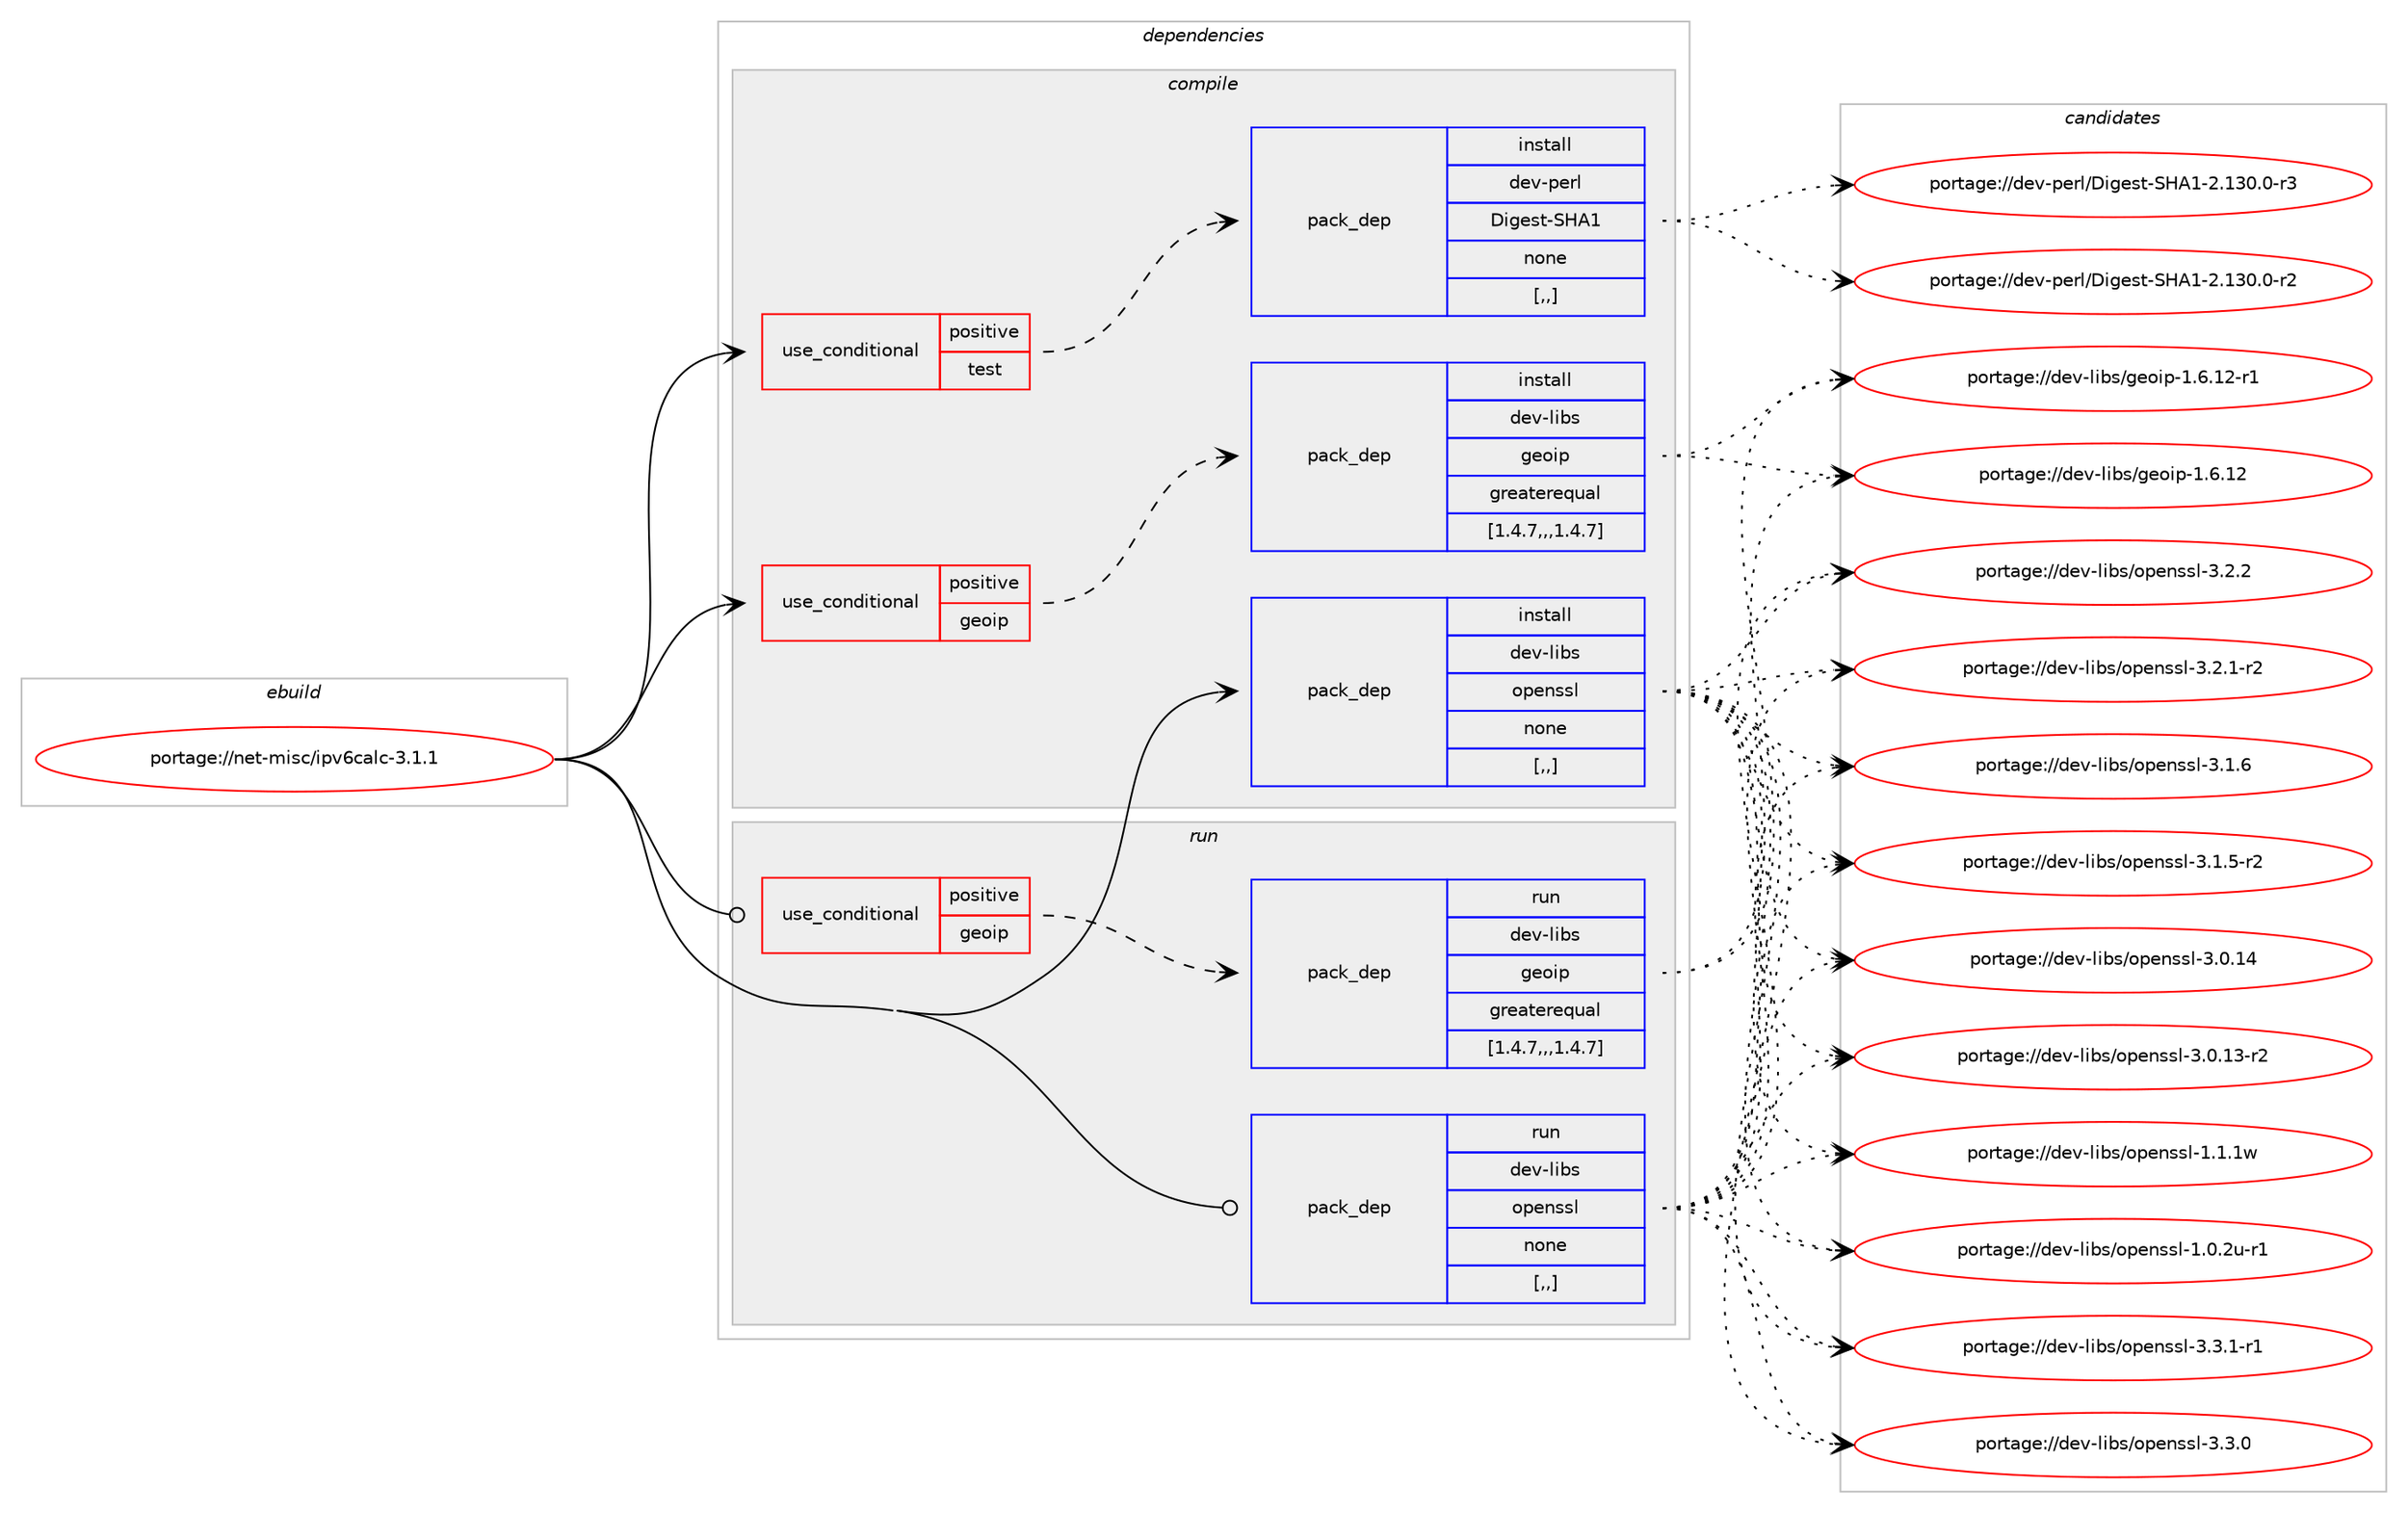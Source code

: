 digraph prolog {

# *************
# Graph options
# *************

newrank=true;
concentrate=true;
compound=true;
graph [rankdir=LR,fontname=Helvetica,fontsize=10,ranksep=1.5];#, ranksep=2.5, nodesep=0.2];
edge  [arrowhead=vee];
node  [fontname=Helvetica,fontsize=10];

# **********
# The ebuild
# **********

subgraph cluster_leftcol {
color=gray;
label=<<i>ebuild</i>>;
id [label="portage://net-misc/ipv6calc-3.1.1", color=red, width=4, href="../net-misc/ipv6calc-3.1.1.svg"];
}

# ****************
# The dependencies
# ****************

subgraph cluster_midcol {
color=gray;
label=<<i>dependencies</i>>;
subgraph cluster_compile {
fillcolor="#eeeeee";
style=filled;
label=<<i>compile</i>>;
subgraph cond97721 {
dependency371336 [label=<<TABLE BORDER="0" CELLBORDER="1" CELLSPACING="0" CELLPADDING="4"><TR><TD ROWSPAN="3" CELLPADDING="10">use_conditional</TD></TR><TR><TD>positive</TD></TR><TR><TD>geoip</TD></TR></TABLE>>, shape=none, color=red];
subgraph pack270953 {
dependency371337 [label=<<TABLE BORDER="0" CELLBORDER="1" CELLSPACING="0" CELLPADDING="4" WIDTH="220"><TR><TD ROWSPAN="6" CELLPADDING="30">pack_dep</TD></TR><TR><TD WIDTH="110">install</TD></TR><TR><TD>dev-libs</TD></TR><TR><TD>geoip</TD></TR><TR><TD>greaterequal</TD></TR><TR><TD>[1.4.7,,,1.4.7]</TD></TR></TABLE>>, shape=none, color=blue];
}
dependency371336:e -> dependency371337:w [weight=20,style="dashed",arrowhead="vee"];
}
id:e -> dependency371336:w [weight=20,style="solid",arrowhead="vee"];
subgraph cond97722 {
dependency371338 [label=<<TABLE BORDER="0" CELLBORDER="1" CELLSPACING="0" CELLPADDING="4"><TR><TD ROWSPAN="3" CELLPADDING="10">use_conditional</TD></TR><TR><TD>positive</TD></TR><TR><TD>test</TD></TR></TABLE>>, shape=none, color=red];
subgraph pack270954 {
dependency371339 [label=<<TABLE BORDER="0" CELLBORDER="1" CELLSPACING="0" CELLPADDING="4" WIDTH="220"><TR><TD ROWSPAN="6" CELLPADDING="30">pack_dep</TD></TR><TR><TD WIDTH="110">install</TD></TR><TR><TD>dev-perl</TD></TR><TR><TD>Digest-SHA1</TD></TR><TR><TD>none</TD></TR><TR><TD>[,,]</TD></TR></TABLE>>, shape=none, color=blue];
}
dependency371338:e -> dependency371339:w [weight=20,style="dashed",arrowhead="vee"];
}
id:e -> dependency371338:w [weight=20,style="solid",arrowhead="vee"];
subgraph pack270955 {
dependency371340 [label=<<TABLE BORDER="0" CELLBORDER="1" CELLSPACING="0" CELLPADDING="4" WIDTH="220"><TR><TD ROWSPAN="6" CELLPADDING="30">pack_dep</TD></TR><TR><TD WIDTH="110">install</TD></TR><TR><TD>dev-libs</TD></TR><TR><TD>openssl</TD></TR><TR><TD>none</TD></TR><TR><TD>[,,]</TD></TR></TABLE>>, shape=none, color=blue];
}
id:e -> dependency371340:w [weight=20,style="solid",arrowhead="vee"];
}
subgraph cluster_compileandrun {
fillcolor="#eeeeee";
style=filled;
label=<<i>compile and run</i>>;
}
subgraph cluster_run {
fillcolor="#eeeeee";
style=filled;
label=<<i>run</i>>;
subgraph cond97723 {
dependency371341 [label=<<TABLE BORDER="0" CELLBORDER="1" CELLSPACING="0" CELLPADDING="4"><TR><TD ROWSPAN="3" CELLPADDING="10">use_conditional</TD></TR><TR><TD>positive</TD></TR><TR><TD>geoip</TD></TR></TABLE>>, shape=none, color=red];
subgraph pack270956 {
dependency371342 [label=<<TABLE BORDER="0" CELLBORDER="1" CELLSPACING="0" CELLPADDING="4" WIDTH="220"><TR><TD ROWSPAN="6" CELLPADDING="30">pack_dep</TD></TR><TR><TD WIDTH="110">run</TD></TR><TR><TD>dev-libs</TD></TR><TR><TD>geoip</TD></TR><TR><TD>greaterequal</TD></TR><TR><TD>[1.4.7,,,1.4.7]</TD></TR></TABLE>>, shape=none, color=blue];
}
dependency371341:e -> dependency371342:w [weight=20,style="dashed",arrowhead="vee"];
}
id:e -> dependency371341:w [weight=20,style="solid",arrowhead="odot"];
subgraph pack270957 {
dependency371343 [label=<<TABLE BORDER="0" CELLBORDER="1" CELLSPACING="0" CELLPADDING="4" WIDTH="220"><TR><TD ROWSPAN="6" CELLPADDING="30">pack_dep</TD></TR><TR><TD WIDTH="110">run</TD></TR><TR><TD>dev-libs</TD></TR><TR><TD>openssl</TD></TR><TR><TD>none</TD></TR><TR><TD>[,,]</TD></TR></TABLE>>, shape=none, color=blue];
}
id:e -> dependency371343:w [weight=20,style="solid",arrowhead="odot"];
}
}

# **************
# The candidates
# **************

subgraph cluster_choices {
rank=same;
color=gray;
label=<<i>candidates</i>>;

subgraph choice270953 {
color=black;
nodesep=1;
choice100101118451081059811547103101111105112454946544649504511449 [label="portage://dev-libs/geoip-1.6.12-r1", color=red, width=4,href="../dev-libs/geoip-1.6.12-r1.svg"];
choice10010111845108105981154710310111110511245494654464950 [label="portage://dev-libs/geoip-1.6.12", color=red, width=4,href="../dev-libs/geoip-1.6.12.svg"];
dependency371337:e -> choice100101118451081059811547103101111105112454946544649504511449:w [style=dotted,weight="100"];
dependency371337:e -> choice10010111845108105981154710310111110511245494654464950:w [style=dotted,weight="100"];
}
subgraph choice270954 {
color=black;
nodesep=1;
choice100101118451121011141084768105103101115116458372654945504649514846484511451 [label="portage://dev-perl/Digest-SHA1-2.130.0-r3", color=red, width=4,href="../dev-perl/Digest-SHA1-2.130.0-r3.svg"];
choice100101118451121011141084768105103101115116458372654945504649514846484511450 [label="portage://dev-perl/Digest-SHA1-2.130.0-r2", color=red, width=4,href="../dev-perl/Digest-SHA1-2.130.0-r2.svg"];
dependency371339:e -> choice100101118451121011141084768105103101115116458372654945504649514846484511451:w [style=dotted,weight="100"];
dependency371339:e -> choice100101118451121011141084768105103101115116458372654945504649514846484511450:w [style=dotted,weight="100"];
}
subgraph choice270955 {
color=black;
nodesep=1;
choice1001011184510810598115471111121011101151151084551465146494511449 [label="portage://dev-libs/openssl-3.3.1-r1", color=red, width=4,href="../dev-libs/openssl-3.3.1-r1.svg"];
choice100101118451081059811547111112101110115115108455146514648 [label="portage://dev-libs/openssl-3.3.0", color=red, width=4,href="../dev-libs/openssl-3.3.0.svg"];
choice100101118451081059811547111112101110115115108455146504650 [label="portage://dev-libs/openssl-3.2.2", color=red, width=4,href="../dev-libs/openssl-3.2.2.svg"];
choice1001011184510810598115471111121011101151151084551465046494511450 [label="portage://dev-libs/openssl-3.2.1-r2", color=red, width=4,href="../dev-libs/openssl-3.2.1-r2.svg"];
choice100101118451081059811547111112101110115115108455146494654 [label="portage://dev-libs/openssl-3.1.6", color=red, width=4,href="../dev-libs/openssl-3.1.6.svg"];
choice1001011184510810598115471111121011101151151084551464946534511450 [label="portage://dev-libs/openssl-3.1.5-r2", color=red, width=4,href="../dev-libs/openssl-3.1.5-r2.svg"];
choice10010111845108105981154711111210111011511510845514648464952 [label="portage://dev-libs/openssl-3.0.14", color=red, width=4,href="../dev-libs/openssl-3.0.14.svg"];
choice100101118451081059811547111112101110115115108455146484649514511450 [label="portage://dev-libs/openssl-3.0.13-r2", color=red, width=4,href="../dev-libs/openssl-3.0.13-r2.svg"];
choice100101118451081059811547111112101110115115108454946494649119 [label="portage://dev-libs/openssl-1.1.1w", color=red, width=4,href="../dev-libs/openssl-1.1.1w.svg"];
choice1001011184510810598115471111121011101151151084549464846501174511449 [label="portage://dev-libs/openssl-1.0.2u-r1", color=red, width=4,href="../dev-libs/openssl-1.0.2u-r1.svg"];
dependency371340:e -> choice1001011184510810598115471111121011101151151084551465146494511449:w [style=dotted,weight="100"];
dependency371340:e -> choice100101118451081059811547111112101110115115108455146514648:w [style=dotted,weight="100"];
dependency371340:e -> choice100101118451081059811547111112101110115115108455146504650:w [style=dotted,weight="100"];
dependency371340:e -> choice1001011184510810598115471111121011101151151084551465046494511450:w [style=dotted,weight="100"];
dependency371340:e -> choice100101118451081059811547111112101110115115108455146494654:w [style=dotted,weight="100"];
dependency371340:e -> choice1001011184510810598115471111121011101151151084551464946534511450:w [style=dotted,weight="100"];
dependency371340:e -> choice10010111845108105981154711111210111011511510845514648464952:w [style=dotted,weight="100"];
dependency371340:e -> choice100101118451081059811547111112101110115115108455146484649514511450:w [style=dotted,weight="100"];
dependency371340:e -> choice100101118451081059811547111112101110115115108454946494649119:w [style=dotted,weight="100"];
dependency371340:e -> choice1001011184510810598115471111121011101151151084549464846501174511449:w [style=dotted,weight="100"];
}
subgraph choice270956 {
color=black;
nodesep=1;
choice100101118451081059811547103101111105112454946544649504511449 [label="portage://dev-libs/geoip-1.6.12-r1", color=red, width=4,href="../dev-libs/geoip-1.6.12-r1.svg"];
choice10010111845108105981154710310111110511245494654464950 [label="portage://dev-libs/geoip-1.6.12", color=red, width=4,href="../dev-libs/geoip-1.6.12.svg"];
dependency371342:e -> choice100101118451081059811547103101111105112454946544649504511449:w [style=dotted,weight="100"];
dependency371342:e -> choice10010111845108105981154710310111110511245494654464950:w [style=dotted,weight="100"];
}
subgraph choice270957 {
color=black;
nodesep=1;
choice1001011184510810598115471111121011101151151084551465146494511449 [label="portage://dev-libs/openssl-3.3.1-r1", color=red, width=4,href="../dev-libs/openssl-3.3.1-r1.svg"];
choice100101118451081059811547111112101110115115108455146514648 [label="portage://dev-libs/openssl-3.3.0", color=red, width=4,href="../dev-libs/openssl-3.3.0.svg"];
choice100101118451081059811547111112101110115115108455146504650 [label="portage://dev-libs/openssl-3.2.2", color=red, width=4,href="../dev-libs/openssl-3.2.2.svg"];
choice1001011184510810598115471111121011101151151084551465046494511450 [label="portage://dev-libs/openssl-3.2.1-r2", color=red, width=4,href="../dev-libs/openssl-3.2.1-r2.svg"];
choice100101118451081059811547111112101110115115108455146494654 [label="portage://dev-libs/openssl-3.1.6", color=red, width=4,href="../dev-libs/openssl-3.1.6.svg"];
choice1001011184510810598115471111121011101151151084551464946534511450 [label="portage://dev-libs/openssl-3.1.5-r2", color=red, width=4,href="../dev-libs/openssl-3.1.5-r2.svg"];
choice10010111845108105981154711111210111011511510845514648464952 [label="portage://dev-libs/openssl-3.0.14", color=red, width=4,href="../dev-libs/openssl-3.0.14.svg"];
choice100101118451081059811547111112101110115115108455146484649514511450 [label="portage://dev-libs/openssl-3.0.13-r2", color=red, width=4,href="../dev-libs/openssl-3.0.13-r2.svg"];
choice100101118451081059811547111112101110115115108454946494649119 [label="portage://dev-libs/openssl-1.1.1w", color=red, width=4,href="../dev-libs/openssl-1.1.1w.svg"];
choice1001011184510810598115471111121011101151151084549464846501174511449 [label="portage://dev-libs/openssl-1.0.2u-r1", color=red, width=4,href="../dev-libs/openssl-1.0.2u-r1.svg"];
dependency371343:e -> choice1001011184510810598115471111121011101151151084551465146494511449:w [style=dotted,weight="100"];
dependency371343:e -> choice100101118451081059811547111112101110115115108455146514648:w [style=dotted,weight="100"];
dependency371343:e -> choice100101118451081059811547111112101110115115108455146504650:w [style=dotted,weight="100"];
dependency371343:e -> choice1001011184510810598115471111121011101151151084551465046494511450:w [style=dotted,weight="100"];
dependency371343:e -> choice100101118451081059811547111112101110115115108455146494654:w [style=dotted,weight="100"];
dependency371343:e -> choice1001011184510810598115471111121011101151151084551464946534511450:w [style=dotted,weight="100"];
dependency371343:e -> choice10010111845108105981154711111210111011511510845514648464952:w [style=dotted,weight="100"];
dependency371343:e -> choice100101118451081059811547111112101110115115108455146484649514511450:w [style=dotted,weight="100"];
dependency371343:e -> choice100101118451081059811547111112101110115115108454946494649119:w [style=dotted,weight="100"];
dependency371343:e -> choice1001011184510810598115471111121011101151151084549464846501174511449:w [style=dotted,weight="100"];
}
}

}
